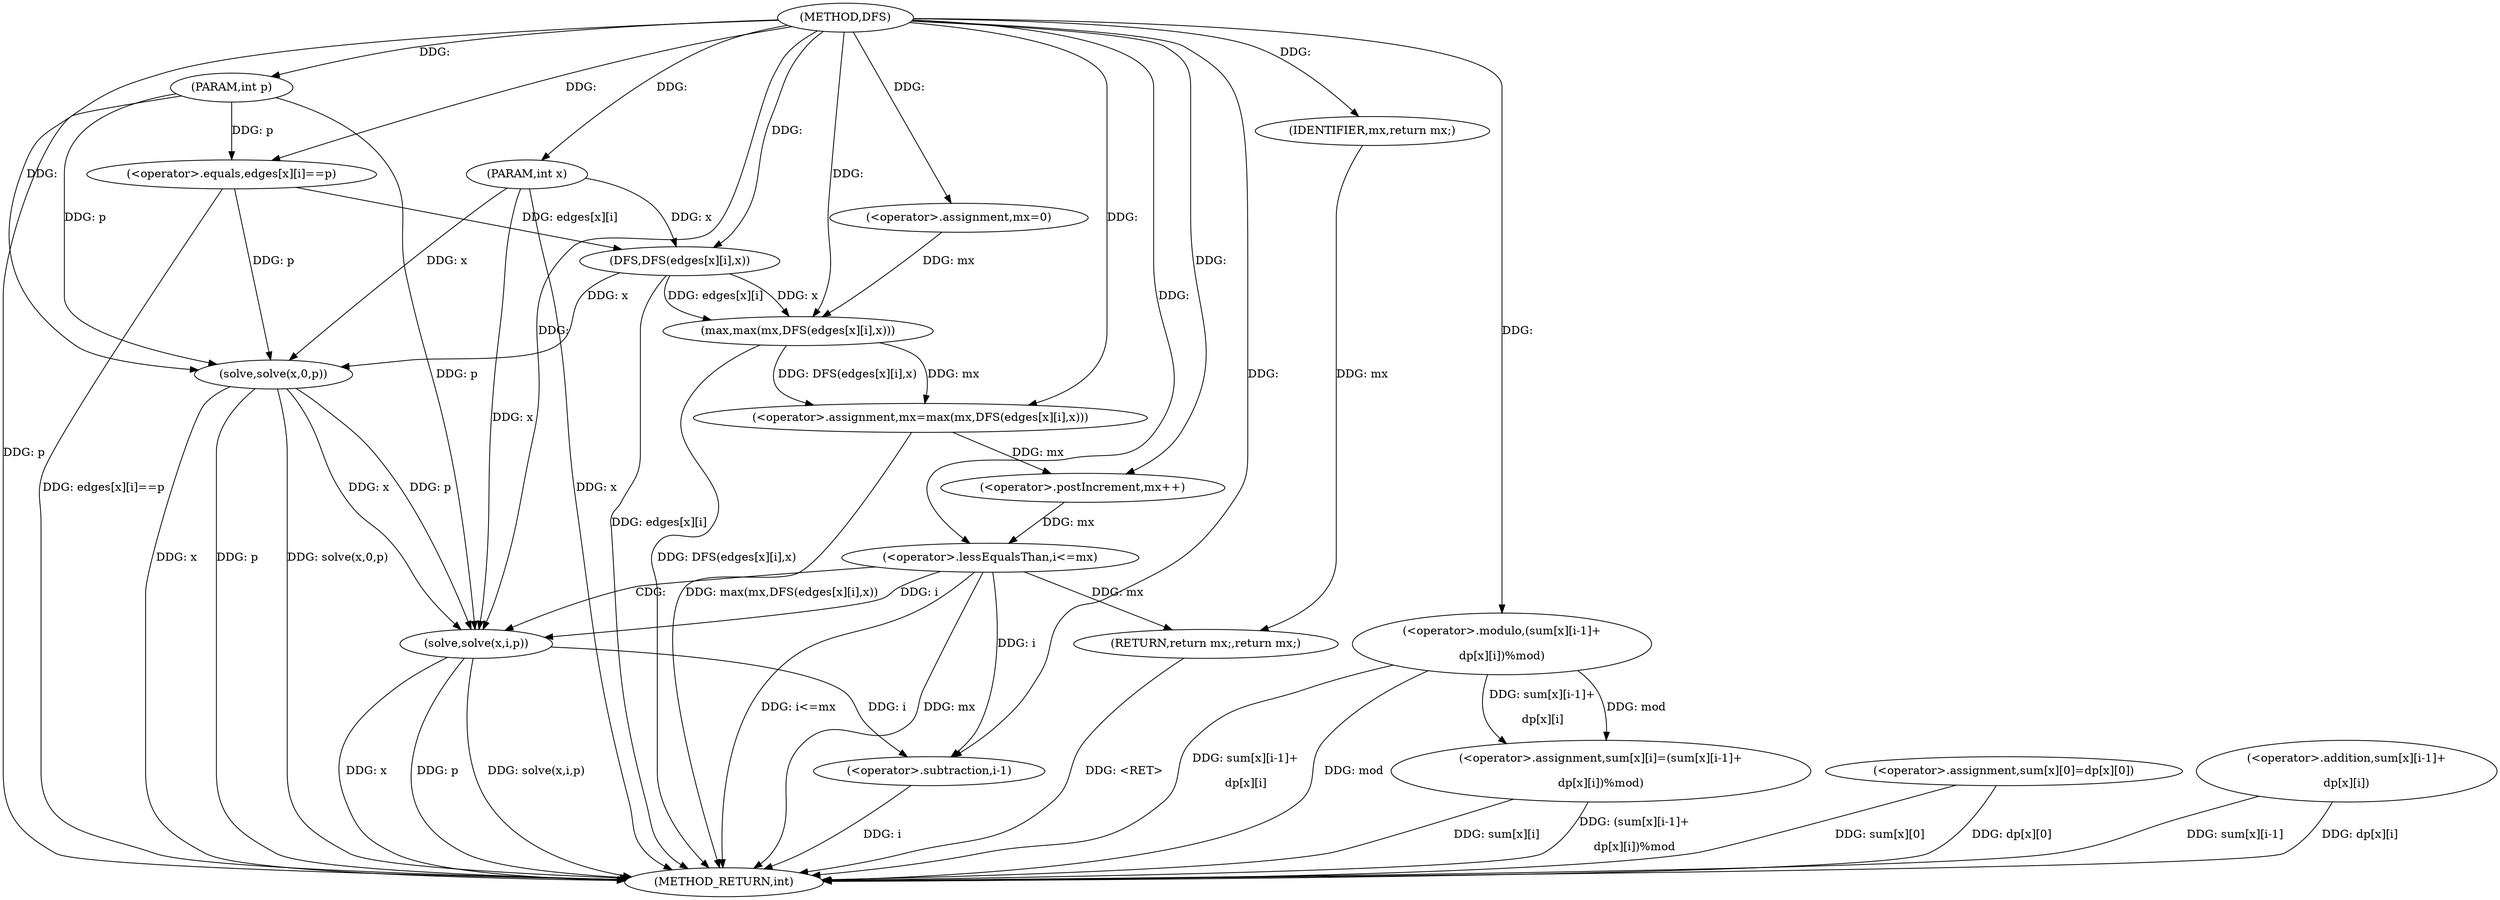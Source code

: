digraph "DFS" {  
"1001319" [label = "(METHOD,DFS)" ]
"1001399" [label = "(METHOD_RETURN,int)" ]
"1001320" [label = "(PARAM,int x)" ]
"1001321" [label = "(PARAM,int p)" ]
"1001324" [label = "(<operator>.assignment,mx=0)" ]
"1001349" [label = "(<operator>.postIncrement,mx++)" ]
"1001351" [label = "(solve,solve(x,0,p))" ]
"1001355" [label = "(<operator>.assignment,sum[x][0]=dp[x][0])" ]
"1001397" [label = "(RETURN,return mx;,return mx;)" ]
"1001338" [label = "(<operator>.assignment,mx=max(mx,DFS(edges[x][i],x)))" ]
"1001376" [label = "(<operator>.assignment,sum[x][i]=(sum[x][i-1]+\ndp[x][i])%mod)" ]
"1001398" [label = "(IDENTIFIER,mx,return mx;)" ]
"1001329" [label = "(<operator>.equals,edges[x][i]==p)" ]
"1001368" [label = "(<operator>.lessEqualsThan,i<=mx)" ]
"1001340" [label = "(max,max(mx,DFS(edges[x][i],x)))" ]
"1001372" [label = "(solve,solve(x,i,p))" ]
"1001382" [label = "(<operator>.modulo,(sum[x][i-1]+\ndp[x][i])%mod)" ]
"1001342" [label = "(DFS,DFS(edges[x][i],x))" ]
"1001383" [label = "(<operator>.addition,sum[x][i-1]+\ndp[x][i])" ]
"1001388" [label = "(<operator>.subtraction,i-1)" ]
  "1001397" -> "1001399"  [ label = "DDG: <RET>"] 
  "1001320" -> "1001399"  [ label = "DDG: x"] 
  "1001321" -> "1001399"  [ label = "DDG: p"] 
  "1001329" -> "1001399"  [ label = "DDG: edges[x][i]==p"] 
  "1001342" -> "1001399"  [ label = "DDG: edges[x][i]"] 
  "1001340" -> "1001399"  [ label = "DDG: DFS(edges[x][i],x)"] 
  "1001338" -> "1001399"  [ label = "DDG: max(mx,DFS(edges[x][i],x))"] 
  "1001351" -> "1001399"  [ label = "DDG: x"] 
  "1001351" -> "1001399"  [ label = "DDG: p"] 
  "1001351" -> "1001399"  [ label = "DDG: solve(x,0,p)"] 
  "1001355" -> "1001399"  [ label = "DDG: sum[x][0]"] 
  "1001355" -> "1001399"  [ label = "DDG: dp[x][0]"] 
  "1001368" -> "1001399"  [ label = "DDG: mx"] 
  "1001368" -> "1001399"  [ label = "DDG: i<=mx"] 
  "1001372" -> "1001399"  [ label = "DDG: x"] 
  "1001372" -> "1001399"  [ label = "DDG: p"] 
  "1001372" -> "1001399"  [ label = "DDG: solve(x,i,p)"] 
  "1001376" -> "1001399"  [ label = "DDG: sum[x][i]"] 
  "1001388" -> "1001399"  [ label = "DDG: i"] 
  "1001383" -> "1001399"  [ label = "DDG: sum[x][i-1]"] 
  "1001383" -> "1001399"  [ label = "DDG: dp[x][i]"] 
  "1001382" -> "1001399"  [ label = "DDG: sum[x][i-1]+\ndp[x][i]"] 
  "1001376" -> "1001399"  [ label = "DDG: (sum[x][i-1]+\ndp[x][i])%mod"] 
  "1001382" -> "1001399"  [ label = "DDG: mod"] 
  "1001319" -> "1001320"  [ label = "DDG: "] 
  "1001319" -> "1001321"  [ label = "DDG: "] 
  "1001319" -> "1001324"  [ label = "DDG: "] 
  "1001398" -> "1001397"  [ label = "DDG: mx"] 
  "1001368" -> "1001397"  [ label = "DDG: mx"] 
  "1001340" -> "1001338"  [ label = "DDG: mx"] 
  "1001340" -> "1001338"  [ label = "DDG: DFS(edges[x][i],x)"] 
  "1001338" -> "1001349"  [ label = "DDG: mx"] 
  "1001319" -> "1001349"  [ label = "DDG: "] 
  "1001342" -> "1001351"  [ label = "DDG: x"] 
  "1001320" -> "1001351"  [ label = "DDG: x"] 
  "1001319" -> "1001351"  [ label = "DDG: "] 
  "1001329" -> "1001351"  [ label = "DDG: p"] 
  "1001321" -> "1001351"  [ label = "DDG: p"] 
  "1001382" -> "1001376"  [ label = "DDG: sum[x][i-1]+\ndp[x][i]"] 
  "1001382" -> "1001376"  [ label = "DDG: mod"] 
  "1001319" -> "1001398"  [ label = "DDG: "] 
  "1001319" -> "1001338"  [ label = "DDG: "] 
  "1001321" -> "1001329"  [ label = "DDG: p"] 
  "1001319" -> "1001329"  [ label = "DDG: "] 
  "1001324" -> "1001340"  [ label = "DDG: mx"] 
  "1001319" -> "1001340"  [ label = "DDG: "] 
  "1001342" -> "1001340"  [ label = "DDG: edges[x][i]"] 
  "1001342" -> "1001340"  [ label = "DDG: x"] 
  "1001319" -> "1001368"  [ label = "DDG: "] 
  "1001349" -> "1001368"  [ label = "DDG: mx"] 
  "1001319" -> "1001382"  [ label = "DDG: "] 
  "1001329" -> "1001342"  [ label = "DDG: edges[x][i]"] 
  "1001320" -> "1001342"  [ label = "DDG: x"] 
  "1001319" -> "1001342"  [ label = "DDG: "] 
  "1001351" -> "1001372"  [ label = "DDG: x"] 
  "1001320" -> "1001372"  [ label = "DDG: x"] 
  "1001319" -> "1001372"  [ label = "DDG: "] 
  "1001351" -> "1001372"  [ label = "DDG: p"] 
  "1001321" -> "1001372"  [ label = "DDG: p"] 
  "1001368" -> "1001372"  [ label = "DDG: i"] 
  "1001368" -> "1001388"  [ label = "DDG: i"] 
  "1001372" -> "1001388"  [ label = "DDG: i"] 
  "1001319" -> "1001388"  [ label = "DDG: "] 
  "1001368" -> "1001372"  [ label = "CDG: "] 
}
